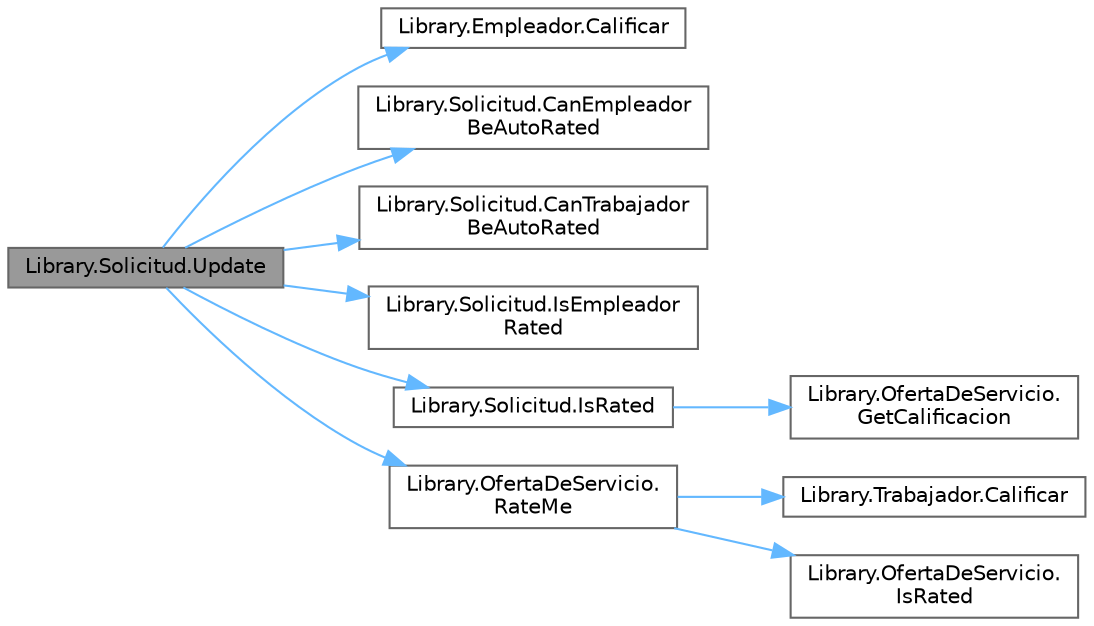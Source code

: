 digraph "Library.Solicitud.Update"
{
 // INTERACTIVE_SVG=YES
 // LATEX_PDF_SIZE
  bgcolor="transparent";
  edge [fontname=Helvetica,fontsize=10,labelfontname=Helvetica,labelfontsize=10];
  node [fontname=Helvetica,fontsize=10,shape=box,height=0.2,width=0.4];
  rankdir="LR";
  Node1 [label="Library.Solicitud.Update",height=0.2,width=0.4,color="gray40", fillcolor="grey60", style="filled", fontcolor="black",tooltip="Método para actualizar una calificación en caso que se haga dentro del plazo. Si excede la fecha lími..."];
  Node1 -> Node2 [color="steelblue1",style="solid"];
  Node2 [label="Library.Empleador.Calificar",height=0.2,width=0.4,color="grey40", fillcolor="white", style="filled",URL="$classLibrary_1_1Empleador.html#af855415550ea99a1f69bad954292d916",tooltip="Método para calificar un usuario."];
  Node1 -> Node3 [color="steelblue1",style="solid"];
  Node3 [label="Library.Solicitud.CanEmpleador\lBeAutoRated",height=0.2,width=0.4,color="grey40", fillcolor="white", style="filled",URL="$classLibrary_1_1Solicitud.html#abef8160453ba23dd43195d34d5dab535",tooltip="Compara la fecha actual con la fecha límite para calificar."];
  Node1 -> Node4 [color="steelblue1",style="solid"];
  Node4 [label="Library.Solicitud.CanTrabajador\lBeAutoRated",height=0.2,width=0.4,color="grey40", fillcolor="white", style="filled",URL="$classLibrary_1_1Solicitud.html#a055dea1c122c135f738e6d9d0a7df76f",tooltip="Compara la fecha actual con la fecha límite para calificar."];
  Node1 -> Node5 [color="steelblue1",style="solid"];
  Node5 [label="Library.Solicitud.IsEmpleador\lRated",height=0.2,width=0.4,color="grey40", fillcolor="white", style="filled",URL="$classLibrary_1_1Solicitud.html#ad96bd18918513d6785345cda681fd644",tooltip="Método para conocer si un empleador fue calificado."];
  Node1 -> Node6 [color="steelblue1",style="solid"];
  Node6 [label="Library.Solicitud.IsRated",height=0.2,width=0.4,color="grey40", fillcolor="white", style="filled",URL="$classLibrary_1_1Solicitud.html#a3f28506b2bd1231cf55a2652d876d2ea",tooltip="Método para conocer si una oferta fue calificada."];
  Node6 -> Node7 [color="steelblue1",style="solid"];
  Node7 [label="Library.OfertaDeServicio.\lGetCalificacion",height=0.2,width=0.4,color="grey40", fillcolor="white", style="filled",URL="$classLibrary_1_1OfertaDeServicio.html#a7d3b09276de28b53109097ca44c76ac8",tooltip="Método para obtener la calificación dada a la oferta tras ser finalizada."];
  Node1 -> Node8 [color="steelblue1",style="solid"];
  Node8 [label="Library.OfertaDeServicio.\lRateMe",height=0.2,width=0.4,color="grey40", fillcolor="white", style="filled",URL="$classLibrary_1_1OfertaDeServicio.html#aeed25698e68c88cf5374dd5afe732b5f",tooltip="Método para calificar la oferta en cuestión."];
  Node8 -> Node9 [color="steelblue1",style="solid"];
  Node9 [label="Library.Trabajador.Calificar",height=0.2,width=0.4,color="grey40", fillcolor="white", style="filled",URL="$classLibrary_1_1Trabajador.html#a6f55f5fa1d9bdd301639a0ac3d87b58e",tooltip="Método para calificar un usuario."];
  Node8 -> Node10 [color="steelblue1",style="solid"];
  Node10 [label="Library.OfertaDeServicio.\lIsRated",height=0.2,width=0.4,color="grey40", fillcolor="white", style="filled",URL="$classLibrary_1_1OfertaDeServicio.html#a492d374e602fdcdc4053c1dc182ad32c",tooltip="Método para verificar si fue calificada la oferta."];
}
